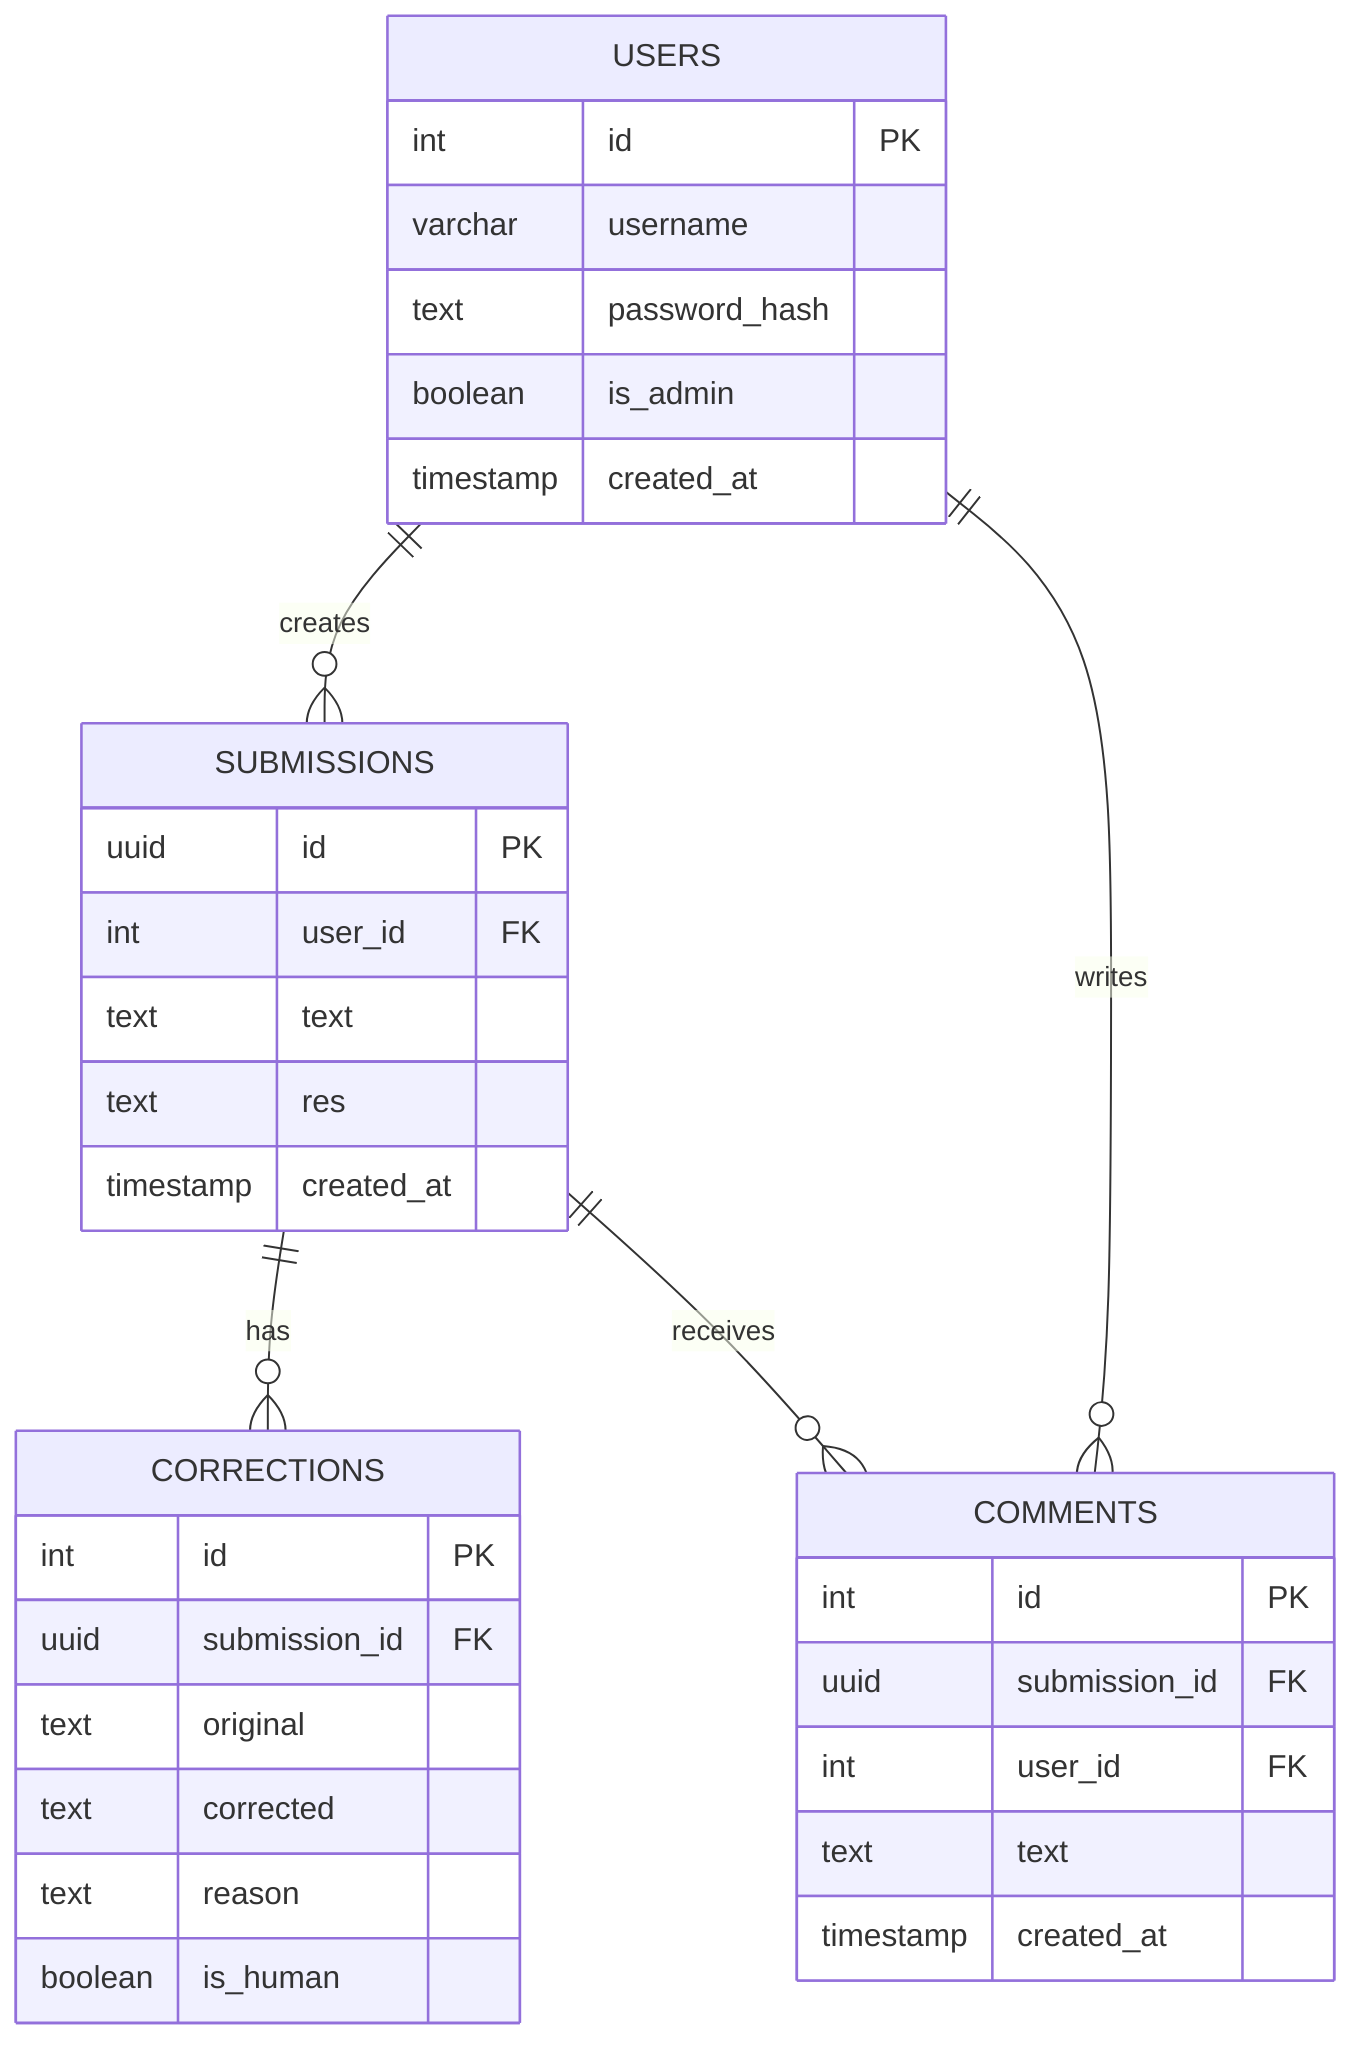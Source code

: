 erDiagram
    USERS {
        int id PK
        varchar username
        text password_hash
        boolean is_admin
        timestamp created_at
    }

    SUBMISSIONS {
        uuid id PK
        int user_id FK
        text text
        text res
        timestamp created_at
    }

    CORRECTIONS {
        int id PK
        uuid submission_id FK
        text original
        text corrected
        text reason
        boolean is_human
    }

    COMMENTS {
        int id PK
        uuid submission_id FK
        int user_id FK
        text text
        timestamp created_at
    }

    USERS ||--o{ SUBMISSIONS : creates
    SUBMISSIONS ||--o{ CORRECTIONS : has
    SUBMISSIONS ||--o{ COMMENTS : receives
    USERS ||--o{ COMMENTS : writes